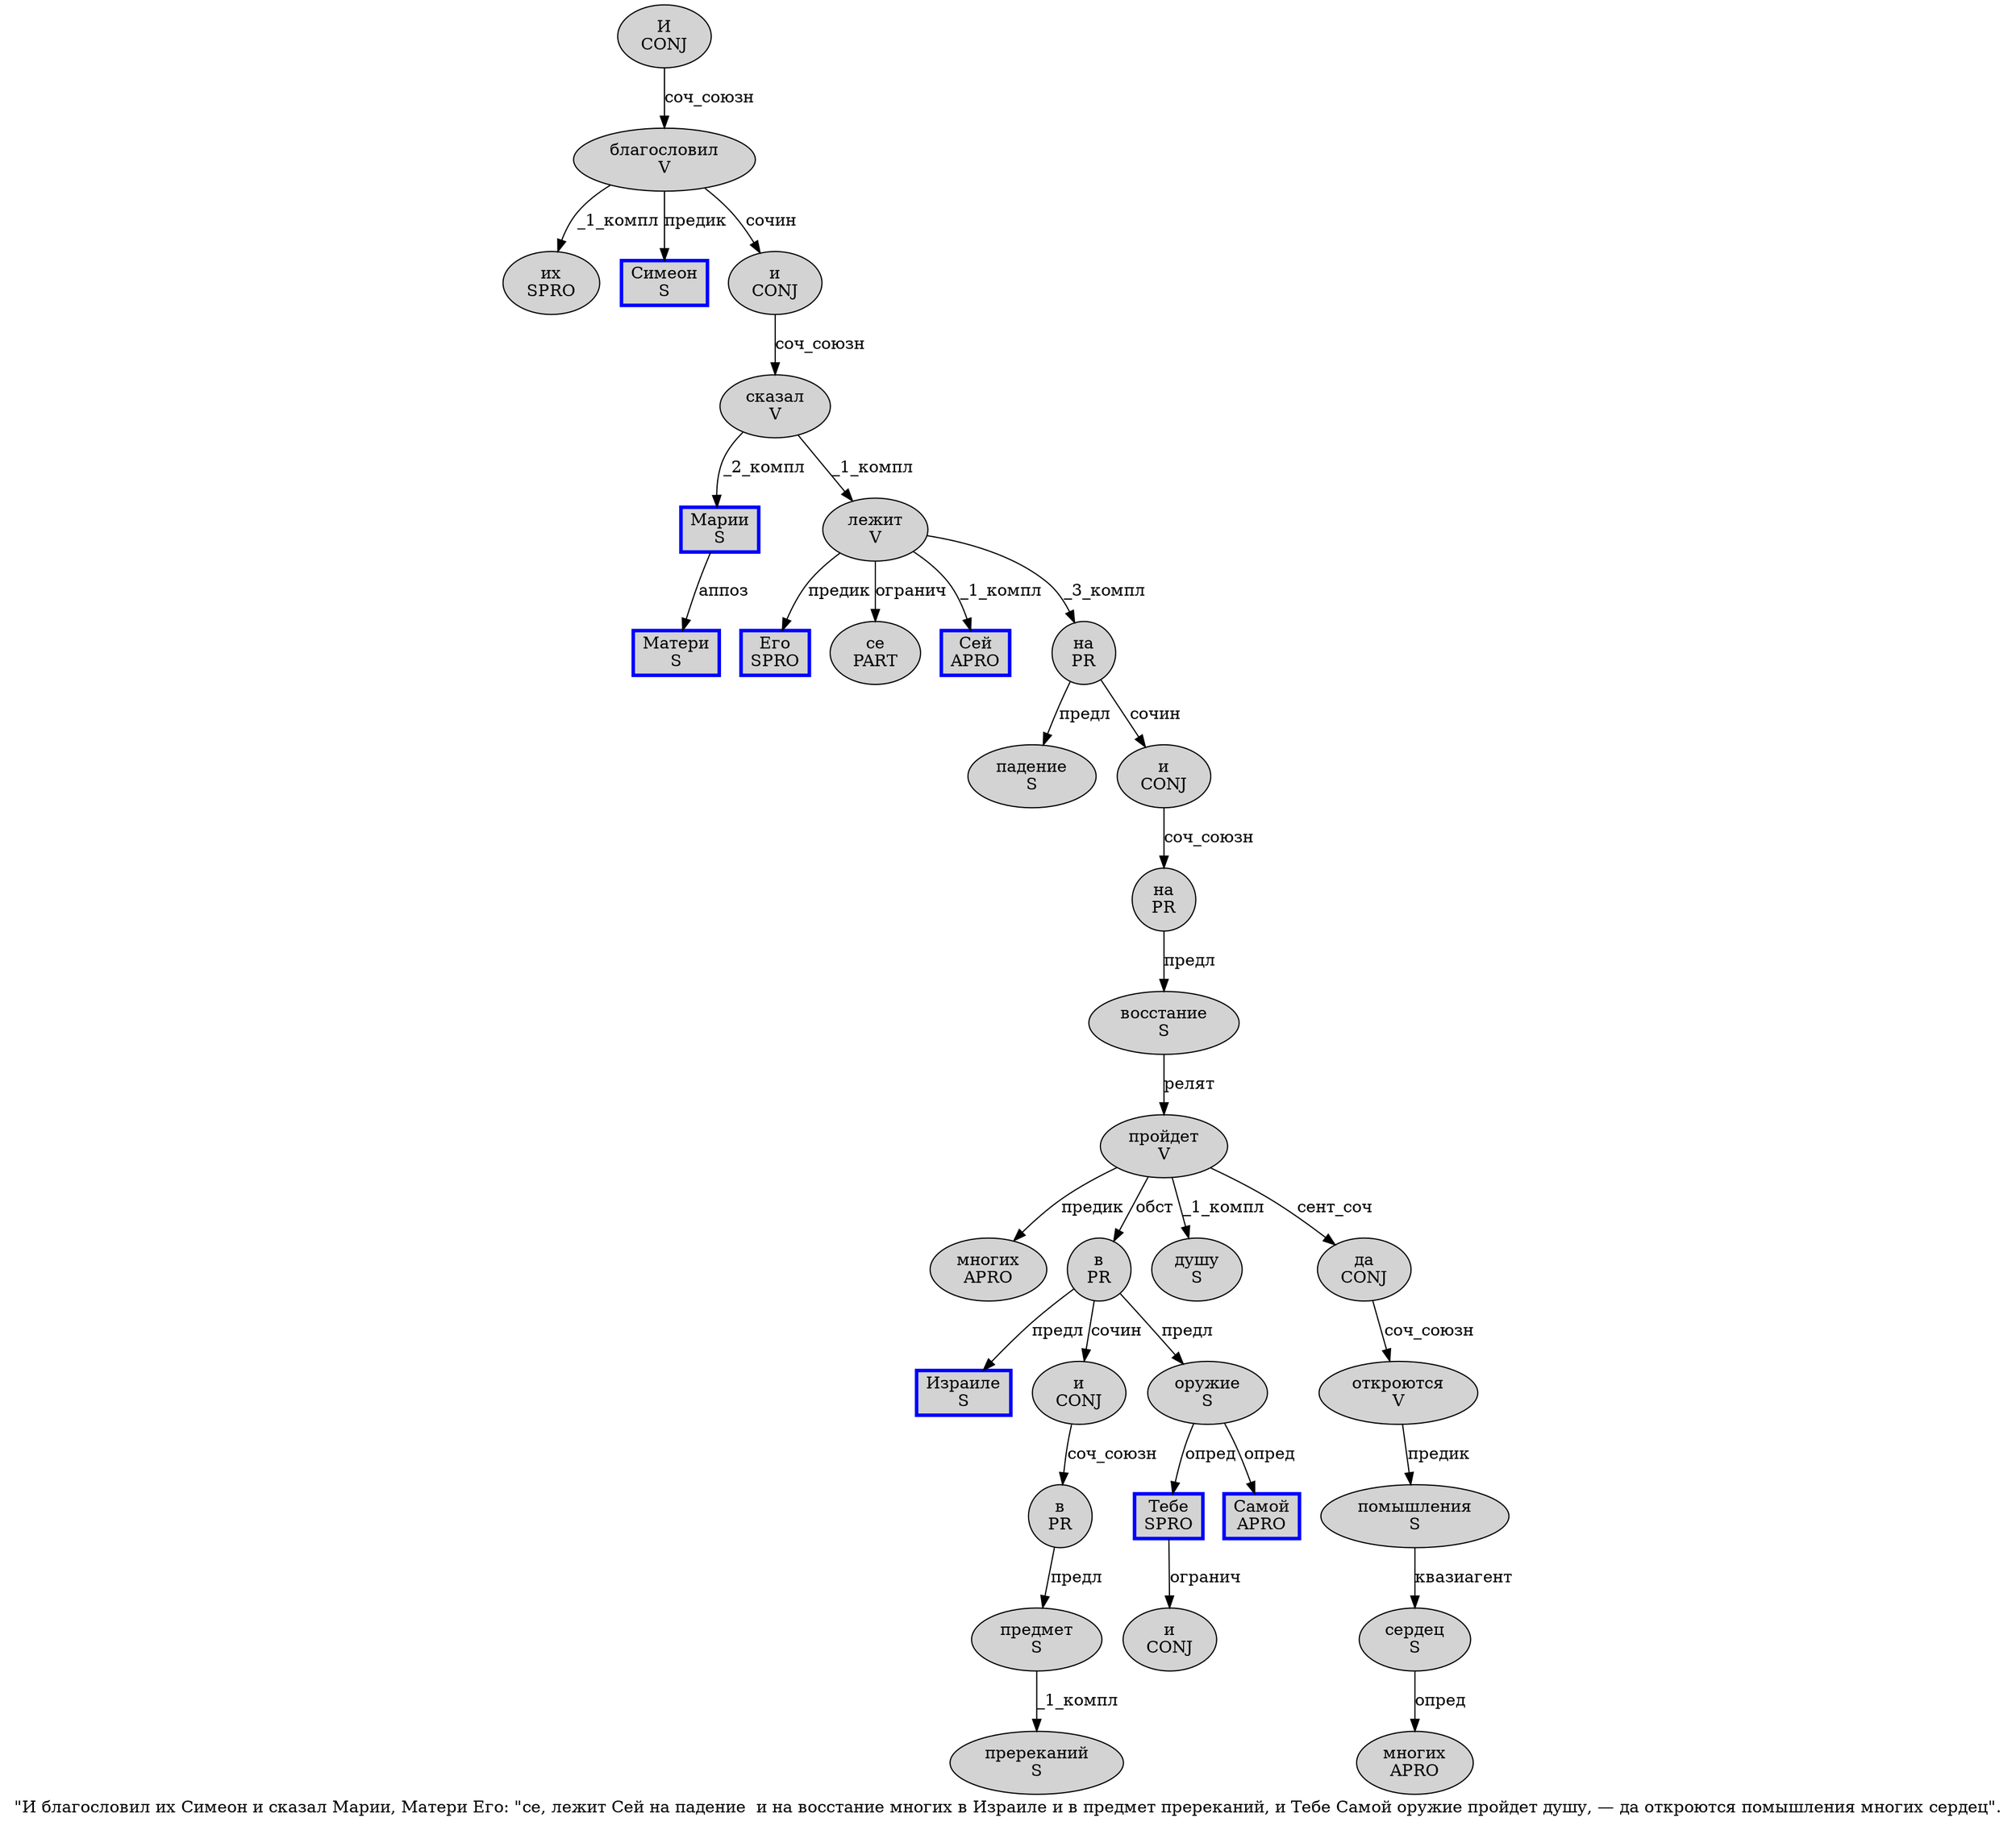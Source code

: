 digraph SENTENCE_1026 {
	graph [label="\"И благословил их Симеон и сказал Марии, Матери Его: \"се, лежит Сей на падение  и на восстание многих в Израиле и в предмет пререканий, и Тебе Самой оружие пройдет душу, — да откроются помышления многих сердец\"."]
	node [style=filled]
		1 [label="И
CONJ" color="" fillcolor=lightgray penwidth=1 shape=ellipse]
		2 [label="благословил
V" color="" fillcolor=lightgray penwidth=1 shape=ellipse]
		3 [label="их
SPRO" color="" fillcolor=lightgray penwidth=1 shape=ellipse]
		4 [label="Симеон
S" color=blue fillcolor=lightgray penwidth=3 shape=box]
		5 [label="и
CONJ" color="" fillcolor=lightgray penwidth=1 shape=ellipse]
		6 [label="сказал
V" color="" fillcolor=lightgray penwidth=1 shape=ellipse]
		7 [label="Марии
S" color=blue fillcolor=lightgray penwidth=3 shape=box]
		9 [label="Матери
S" color=blue fillcolor=lightgray penwidth=3 shape=box]
		10 [label="Его
SPRO" color=blue fillcolor=lightgray penwidth=3 shape=box]
		13 [label="се
PART" color="" fillcolor=lightgray penwidth=1 shape=ellipse]
		15 [label="лежит
V" color="" fillcolor=lightgray penwidth=1 shape=ellipse]
		16 [label="Сей
APRO" color=blue fillcolor=lightgray penwidth=3 shape=box]
		17 [label="на
PR" color="" fillcolor=lightgray penwidth=1 shape=ellipse]
		18 [label="падение
S" color="" fillcolor=lightgray penwidth=1 shape=ellipse]
		19 [label="и
CONJ" color="" fillcolor=lightgray penwidth=1 shape=ellipse]
		20 [label="на
PR" color="" fillcolor=lightgray penwidth=1 shape=ellipse]
		21 [label="восстание
S" color="" fillcolor=lightgray penwidth=1 shape=ellipse]
		22 [label="многих
APRO" color="" fillcolor=lightgray penwidth=1 shape=ellipse]
		23 [label="в
PR" color="" fillcolor=lightgray penwidth=1 shape=ellipse]
		24 [label="Израиле
S" color=blue fillcolor=lightgray penwidth=3 shape=box]
		25 [label="и
CONJ" color="" fillcolor=lightgray penwidth=1 shape=ellipse]
		26 [label="в
PR" color="" fillcolor=lightgray penwidth=1 shape=ellipse]
		27 [label="предмет
S" color="" fillcolor=lightgray penwidth=1 shape=ellipse]
		28 [label="пререканий
S" color="" fillcolor=lightgray penwidth=1 shape=ellipse]
		30 [label="и
CONJ" color="" fillcolor=lightgray penwidth=1 shape=ellipse]
		31 [label="Тебе
SPRO" color=blue fillcolor=lightgray penwidth=3 shape=box]
		32 [label="Самой
APRO" color=blue fillcolor=lightgray penwidth=3 shape=box]
		33 [label="оружие
S" color="" fillcolor=lightgray penwidth=1 shape=ellipse]
		34 [label="пройдет
V" color="" fillcolor=lightgray penwidth=1 shape=ellipse]
		35 [label="душу
S" color="" fillcolor=lightgray penwidth=1 shape=ellipse]
		38 [label="да
CONJ" color="" fillcolor=lightgray penwidth=1 shape=ellipse]
		39 [label="откроются
V" color="" fillcolor=lightgray penwidth=1 shape=ellipse]
		40 [label="помышления
S" color="" fillcolor=lightgray penwidth=1 shape=ellipse]
		41 [label="многих
APRO" color="" fillcolor=lightgray penwidth=1 shape=ellipse]
		42 [label="сердец
S" color="" fillcolor=lightgray penwidth=1 shape=ellipse]
			34 -> 22 [label="предик"]
			34 -> 23 [label="обст"]
			34 -> 35 [label="_1_компл"]
			34 -> 38 [label="сент_соч"]
			5 -> 6 [label="соч_союзн"]
			27 -> 28 [label="_1_компл"]
			17 -> 18 [label="предл"]
			17 -> 19 [label="сочин"]
			7 -> 9 [label="аппоз"]
			39 -> 40 [label="предик"]
			40 -> 42 [label="квазиагент"]
			2 -> 3 [label="_1_компл"]
			2 -> 4 [label="предик"]
			2 -> 5 [label="сочин"]
			23 -> 24 [label="предл"]
			23 -> 25 [label="сочин"]
			23 -> 33 [label="предл"]
			15 -> 10 [label="предик"]
			15 -> 13 [label="огранич"]
			15 -> 16 [label="_1_компл"]
			15 -> 17 [label="_3_компл"]
			38 -> 39 [label="соч_союзн"]
			19 -> 20 [label="соч_союзн"]
			31 -> 30 [label="огранич"]
			21 -> 34 [label="релят"]
			6 -> 7 [label="_2_компл"]
			6 -> 15 [label="_1_компл"]
			25 -> 26 [label="соч_союзн"]
			26 -> 27 [label="предл"]
			1 -> 2 [label="соч_союзн"]
			42 -> 41 [label="опред"]
			33 -> 31 [label="опред"]
			33 -> 32 [label="опред"]
			20 -> 21 [label="предл"]
}